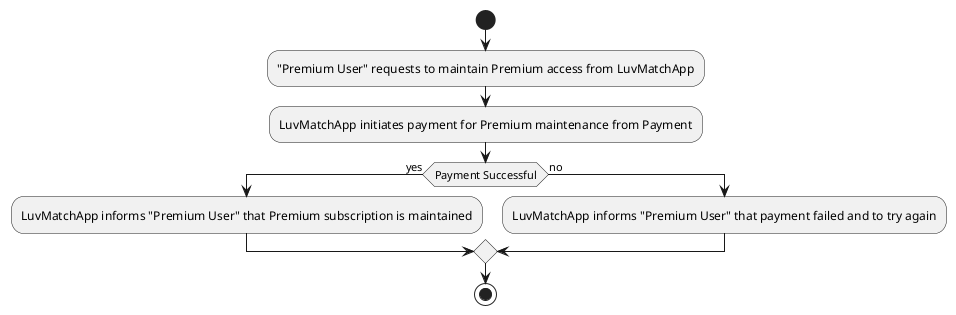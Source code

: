 @startuml

start

:"Premium User" requests to maintain Premium access from LuvMatchApp;

:LuvMatchApp initiates payment for Premium maintenance from Payment;

if (Payment Successful) then (yes)
    :LuvMatchApp informs "Premium User" that Premium subscription is maintained;
else (no)
    :LuvMatchApp informs "Premium User" that payment failed and to try again;
endif

stop

